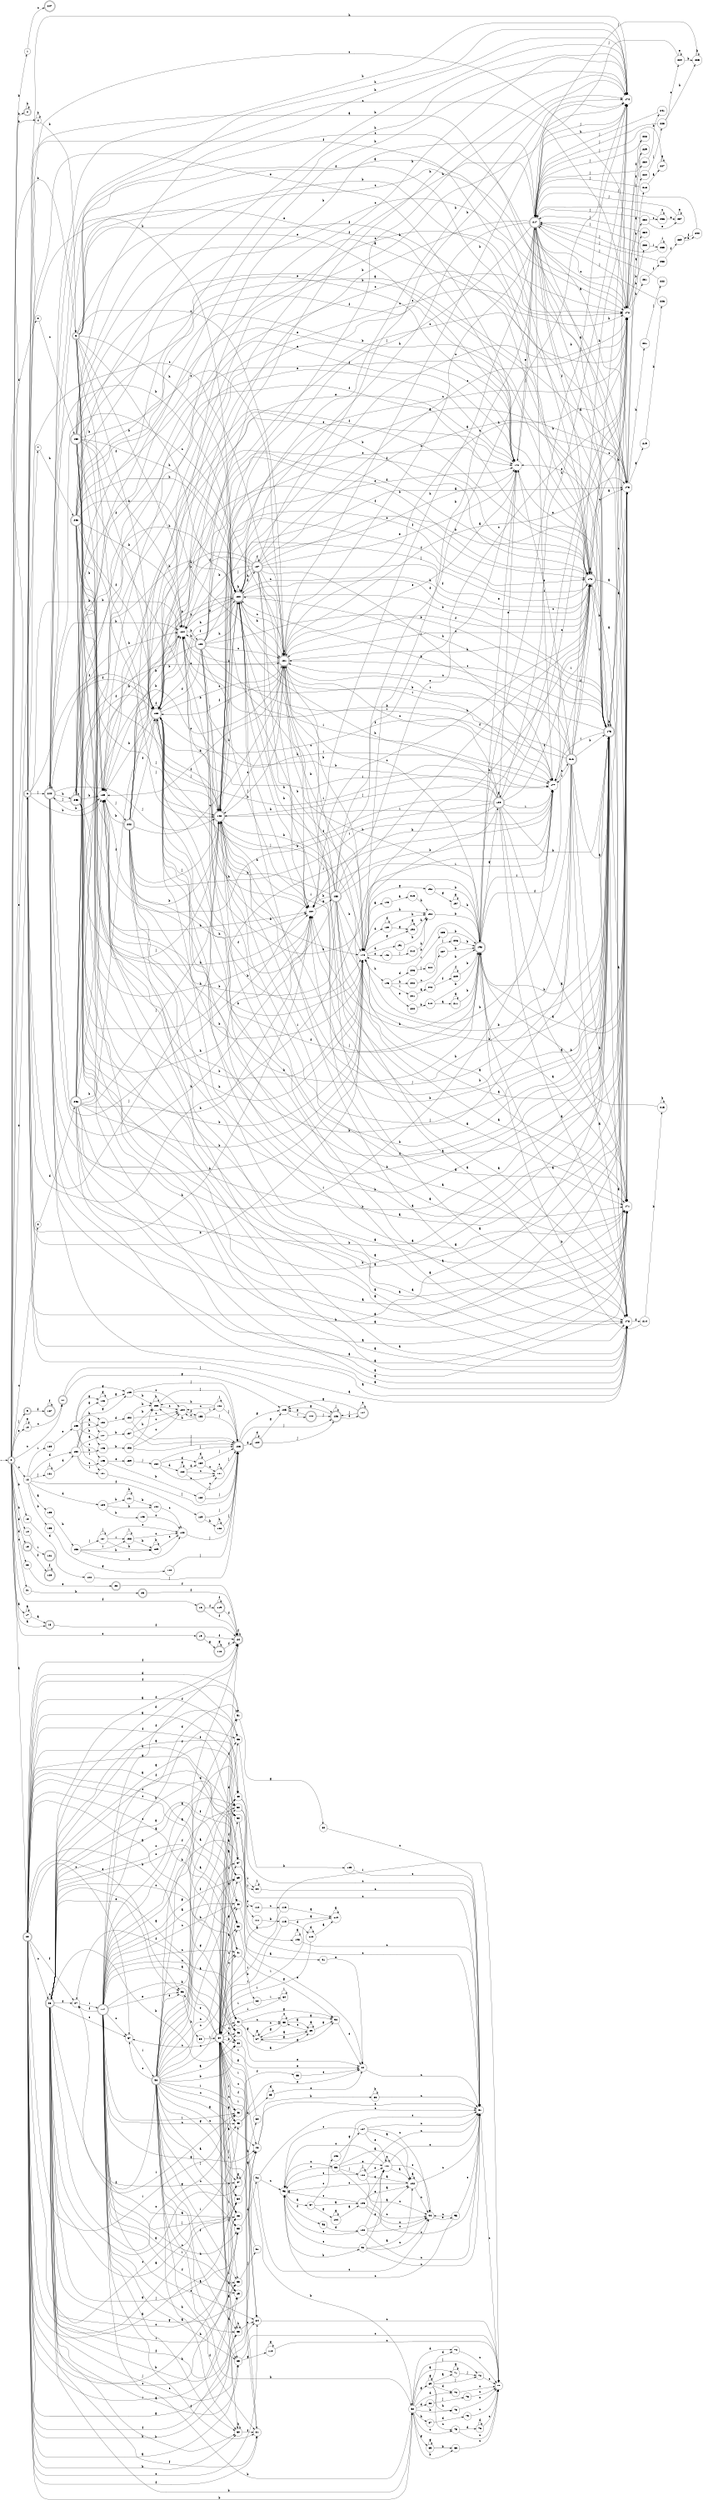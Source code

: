 digraph finite_state_machine {
rankdir=LR;
size="20,20";
node [shape = point]; "dummy0"
node [shape = doublecircle]; "0";"dummy0" -> "0";
node [shape = circle]; "1";
node [shape = doublecircle]; "2";node [shape = circle]; "3";
node [shape = circle]; "4";
node [shape = doublecircle]; "5";node [shape = doublecircle]; "6";node [shape = circle]; "7";
node [shape = circle]; "8";
node [shape = doublecircle]; "9";node [shape = circle]; "10";
node [shape = doublecircle]; "11";node [shape = circle]; "12";
node [shape = circle]; "13";
node [shape = circle]; "14";
node [shape = doublecircle]; "15";node [shape = doublecircle]; "16";node [shape = circle]; "17";
node [shape = doublecircle]; "18";node [shape = doublecircle]; "19";node [shape = doublecircle]; "20";node [shape = circle]; "21";
node [shape = circle]; "22";
node [shape = doublecircle]; "23";node [shape = doublecircle]; "24";node [shape = doublecircle]; "25";node [shape = doublecircle]; "26";node [shape = circle]; "27";
node [shape = circle]; "28";
node [shape = circle]; "29";
node [shape = circle]; "30";
node [shape = circle]; "31";
node [shape = circle]; "32";
node [shape = circle]; "33";
node [shape = circle]; "34";
node [shape = circle]; "35";
node [shape = circle]; "36";
node [shape = circle]; "37";
node [shape = circle]; "38";
node [shape = circle]; "39";
node [shape = circle]; "40";
node [shape = circle]; "41";
node [shape = circle]; "42";
node [shape = circle]; "43";
node [shape = circle]; "44";
node [shape = circle]; "45";
node [shape = circle]; "46";
node [shape = circle]; "47";
node [shape = circle]; "48";
node [shape = circle]; "49";
node [shape = circle]; "50";
node [shape = circle]; "51";
node [shape = circle]; "52";
node [shape = circle]; "53";
node [shape = circle]; "54";
node [shape = circle]; "55";
node [shape = circle]; "56";
node [shape = circle]; "57";
node [shape = doublecircle]; "58";node [shape = circle]; "59";
node [shape = doublecircle]; "60";node [shape = circle]; "61";
node [shape = circle]; "62";
node [shape = circle]; "63";
node [shape = circle]; "64";
node [shape = circle]; "65";
node [shape = circle]; "66";
node [shape = circle]; "67";
node [shape = circle]; "68";
node [shape = circle]; "69";
node [shape = circle]; "70";
node [shape = circle]; "71";
node [shape = circle]; "72";
node [shape = circle]; "73";
node [shape = circle]; "74";
node [shape = circle]; "75";
node [shape = circle]; "76";
node [shape = circle]; "77";
node [shape = circle]; "78";
node [shape = circle]; "79";
node [shape = circle]; "80";
node [shape = circle]; "81";
node [shape = circle]; "82";
node [shape = circle]; "83";
node [shape = circle]; "84";
node [shape = circle]; "85";
node [shape = circle]; "86";
node [shape = circle]; "87";
node [shape = circle]; "88";
node [shape = circle]; "89";
node [shape = circle]; "90";
node [shape = circle]; "91";
node [shape = circle]; "92";
node [shape = circle]; "93";
node [shape = circle]; "94";
node [shape = circle]; "95";
node [shape = circle]; "96";
node [shape = circle]; "97";
node [shape = circle]; "98";
node [shape = circle]; "99";
node [shape = circle]; "100";
node [shape = circle]; "101";
node [shape = circle]; "102";
node [shape = circle]; "103";
node [shape = circle]; "104";
node [shape = circle]; "105";
node [shape = circle]; "106";
node [shape = circle]; "107";
node [shape = circle]; "108";
node [shape = circle]; "109";
node [shape = circle]; "110";
node [shape = circle]; "111";
node [shape = circle]; "112";
node [shape = circle]; "113";
node [shape = circle]; "114";
node [shape = circle]; "115";
node [shape = circle]; "116";
node [shape = doublecircle]; "117";node [shape = doublecircle]; "118";node [shape = doublecircle]; "119";node [shape = doublecircle]; "120";node [shape = doublecircle]; "121";node [shape = circle]; "122";
node [shape = doublecircle]; "123";node [shape = doublecircle]; "124";node [shape = circle]; "125";
node [shape = doublecircle]; "126";node [shape = doublecircle]; "127";node [shape = doublecircle]; "128";node [shape = circle]; "129";
node [shape = circle]; "130";
node [shape = circle]; "131";
node [shape = circle]; "132";
node [shape = circle]; "133";
node [shape = circle]; "134";
node [shape = circle]; "135";
node [shape = circle]; "136";
node [shape = circle]; "137";
node [shape = circle]; "138";
node [shape = circle]; "139";
node [shape = circle]; "140";
node [shape = circle]; "141";
node [shape = circle]; "142";
node [shape = circle]; "143";
node [shape = circle]; "144";
node [shape = circle]; "145";
node [shape = circle]; "146";
node [shape = circle]; "147";
node [shape = circle]; "148";
node [shape = circle]; "149";
node [shape = circle]; "150";
node [shape = circle]; "151";
node [shape = circle]; "152";
node [shape = circle]; "153";
node [shape = circle]; "154";
node [shape = circle]; "155";
node [shape = circle]; "156";
node [shape = circle]; "157";
node [shape = circle]; "158";
node [shape = circle]; "159";
node [shape = circle]; "160";
node [shape = circle]; "161";
node [shape = circle]; "162";
node [shape = circle]; "163";
node [shape = circle]; "164";
node [shape = circle]; "165";
node [shape = circle]; "166";
node [shape = doublecircle]; "167";node [shape = doublecircle]; "168";node [shape = circle]; "169";
node [shape = circle]; "170";
node [shape = circle]; "171";
node [shape = circle]; "172";
node [shape = circle]; "173";
node [shape = circle]; "174";
node [shape = doublecircle]; "175";node [shape = doublecircle]; "176";node [shape = circle]; "177";
node [shape = circle]; "178";
node [shape = circle]; "179";
node [shape = circle]; "180";
node [shape = doublecircle]; "181";node [shape = doublecircle]; "182";node [shape = doublecircle]; "183";node [shape = circle]; "184";
node [shape = doublecircle]; "185";node [shape = doublecircle]; "186";node [shape = doublecircle]; "187";node [shape = doublecircle]; "188";node [shape = circle]; "189";
node [shape = circle]; "190";
node [shape = circle]; "191";
node [shape = circle]; "192";
node [shape = circle]; "193";
node [shape = circle]; "194";
node [shape = circle]; "195";
node [shape = circle]; "196";
node [shape = circle]; "197";
node [shape = doublecircle]; "198";node [shape = doublecircle]; "199";node [shape = circle]; "200";
node [shape = circle]; "201";
node [shape = circle]; "202";
node [shape = circle]; "203";
node [shape = circle]; "204";
node [shape = circle]; "205";
node [shape = circle]; "206";
node [shape = circle]; "207";
node [shape = circle]; "208";
node [shape = circle]; "209";
node [shape = circle]; "210";
node [shape = circle]; "211";
node [shape = circle]; "212";
node [shape = circle]; "213";
node [shape = circle]; "214";
node [shape = circle]; "215";
node [shape = doublecircle]; "216";node [shape = doublecircle]; "217";node [shape = circle]; "218";
node [shape = circle]; "219";
node [shape = circle]; "220";
node [shape = circle]; "221";
node [shape = circle]; "222";
node [shape = circle]; "223";
node [shape = circle]; "224";
node [shape = circle]; "225";
node [shape = circle]; "226";
node [shape = circle]; "227";
node [shape = circle]; "228";
node [shape = circle]; "229";
node [shape = circle]; "230";
node [shape = circle]; "231";
node [shape = circle]; "232";
node [shape = circle]; "233";
node [shape = circle]; "234";
node [shape = circle]; "235";
node [shape = circle]; "236";
node [shape = circle]; "237";
node [shape = circle]; "238";
node [shape = circle]; "239";
node [shape = circle]; "240";
node [shape = circle]; "241";
node [shape = doublecircle]; "242";node [shape = doublecircle]; "243";node [shape = doublecircle]; "244";node [shape = doublecircle]; "245";node [shape = doublecircle]; "246";node [shape = doublecircle]; "247";"0" -> "1" [label = "b"];
 "0" -> "2" [label = "b"];
 "0" -> "4" [label = "b"];
 "0" -> "5" [label = "b"];
 "0" -> "13" [label = "b"];
 "0" -> "11" [label = "c"];
 "0" -> "3" [label = "c"];
 "0" -> "12" [label = "c"];
 "0" -> "21" [label = "c"];
 "0" -> "10" [label = "e"];
 "0" -> "19" [label = "e"];
 "0" -> "6" [label = "e"];
 "0" -> "7" [label = "e"];
 "0" -> "8" [label = "d"];
 "0" -> "22" [label = "d"];
 "0" -> "15" [label = "d"];
 "0" -> "9" [label = "j"];
 "0" -> "14" [label = "h"];
 "0" -> "16" [label = "f"];
 "0" -> "17" [label = "a"];
 "0" -> "18" [label = "a"];
 "0" -> "20" [label = "a"];
 "22" -> "23" [label = "e"];
 "23" -> "24" [label = "f"];
 "24" -> "24" [label = "f"];
 "21" -> "25" [label = "h"];
 "25" -> "24" [label = "f"];
 "20" -> "34" [label = "c"];
 "20" -> "38" [label = "c"];
 "20" -> "41" [label = "c"];
 "20" -> "42" [label = "c"];
 "20" -> "45" [label = "c"];
 "20" -> "53" [label = "c"];
 "20" -> "57" [label = "c"];
 "20" -> "26" [label = "c"];
 "20" -> "32" [label = "f"];
 "20" -> "36" [label = "f"];
 "20" -> "24" [label = "f"];
 "20" -> "27" [label = "f"];
 "20" -> "29" [label = "f"];
 "20" -> "31" [label = "f"];
 "20" -> "28" [label = "j"];
 "20" -> "33" [label = "h"];
 "20" -> "37" [label = "h"];
 "20" -> "30" [label = "h"];
 "20" -> "49" [label = "a"];
 "20" -> "50" [label = "a"];
 "20" -> "35" [label = "a"];
 "20" -> "54" [label = "a"];
 "20" -> "40" [label = "a"];
 "20" -> "46" [label = "a"];
 "20" -> "48" [label = "g"];
 "20" -> "47" [label = "g"];
 "20" -> "39" [label = "g"];
 "20" -> "43" [label = "i"];
 "20" -> "55" [label = "i"];
 "20" -> "44" [label = "b"];
 "20" -> "52" [label = "b"];
 "20" -> "51" [label = "d"];
 "20" -> "56" [label = "e"];
 "57" -> "58" [label = "i"];
 "58" -> "34" [label = "c"];
 "58" -> "53" [label = "c"];
 "58" -> "38" [label = "c"];
 "58" -> "41" [label = "c"];
 "58" -> "42" [label = "c"];
 "58" -> "45" [label = "c"];
 "58" -> "57" [label = "c"];
 "58" -> "32" [label = "f"];
 "58" -> "36" [label = "f"];
 "58" -> "24" [label = "f"];
 "58" -> "27" [label = "f"];
 "58" -> "29" [label = "f"];
 "58" -> "31" [label = "f"];
 "58" -> "28" [label = "j"];
 "58" -> "33" [label = "h"];
 "58" -> "37" [label = "h"];
 "58" -> "30" [label = "h"];
 "58" -> "49" [label = "a"];
 "58" -> "50" [label = "a"];
 "58" -> "35" [label = "a"];
 "58" -> "54" [label = "a"];
 "58" -> "40" [label = "a"];
 "58" -> "46" [label = "a"];
 "58" -> "48" [label = "g"];
 "58" -> "47" [label = "g"];
 "58" -> "39" [label = "g"];
 "58" -> "43" [label = "i"];
 "58" -> "55" [label = "i"];
 "58" -> "44" [label = "b"];
 "58" -> "52" [label = "b"];
 "58" -> "51" [label = "d"];
 "58" -> "56" [label = "e"];
 "56" -> "59" [label = "h"];
 "59" -> "60" [label = "i"];
 "60" -> "28" [label = "j"];
 "60" -> "32" [label = "f"];
 "60" -> "36" [label = "f"];
 "60" -> "24" [label = "f"];
 "60" -> "27" [label = "f"];
 "60" -> "29" [label = "f"];
 "60" -> "31" [label = "f"];
 "60" -> "33" [label = "h"];
 "60" -> "37" [label = "h"];
 "60" -> "30" [label = "h"];
 "60" -> "34" [label = "c"];
 "60" -> "53" [label = "c"];
 "60" -> "38" [label = "c"];
 "60" -> "41" [label = "c"];
 "60" -> "42" [label = "c"];
 "60" -> "45" [label = "c"];
 "60" -> "57" [label = "c"];
 "60" -> "49" [label = "a"];
 "60" -> "50" [label = "a"];
 "60" -> "35" [label = "a"];
 "60" -> "54" [label = "a"];
 "60" -> "40" [label = "a"];
 "60" -> "46" [label = "a"];
 "60" -> "48" [label = "g"];
 "60" -> "47" [label = "g"];
 "60" -> "39" [label = "g"];
 "60" -> "43" [label = "i"];
 "60" -> "55" [label = "i"];
 "60" -> "44" [label = "b"];
 "60" -> "52" [label = "b"];
 "60" -> "51" [label = "d"];
 "60" -> "56" [label = "e"];
 "55" -> "61" [label = "j"];
 "61" -> "60" [label = "i"];
 "54" -> "62" [label = "d"];
 "62" -> "60" [label = "i"];
 "53" -> "63" [label = "b"];
 "63" -> "64" [label = "i"];
 "63" -> "60" [label = "i"];
 "64" -> "64" [label = "i"];
 "64" -> "60" [label = "i"];
 "52" -> "65" [label = "g"];
 "52" -> "69" [label = "g"];
 "52" -> "66" [label = "b"];
 "52" -> "73" [label = "h"];
 "52" -> "67" [label = "h"];
 "52" -> "74" [label = "d"];
 "52" -> "68" [label = "d"];
 "52" -> "70" [label = "d"];
 "52" -> "71" [label = "a"];
 "52" -> "72" [label = "j"];
 "52" -> "75" [label = "c"];
 "75" -> "76" [label = "d"];
 "75" -> "77" [label = "c"];
 "77" -> "60" [label = "i"];
 "76" -> "76" [label = "d"];
 "76" -> "77" [label = "c"];
 "74" -> "77" [label = "c"];
 "73" -> "77" [label = "c"];
 "72" -> "77" [label = "c"];
 "71" -> "71" [label = "a"];
 "71" -> "72" [label = "j"];
 "70" -> "77" [label = "c"];
 "69" -> "69" [label = "g"];
 "69" -> "74" [label = "d"];
 "69" -> "70" [label = "d"];
 "69" -> "71" [label = "a"];
 "69" -> "72" [label = "j"];
 "69" -> "73" [label = "h"];
 "69" -> "75" [label = "c"];
 "68" -> "78" [label = "j"];
 "78" -> "77" [label = "c"];
 "67" -> "79" [label = "d"];
 "79" -> "77" [label = "c"];
 "66" -> "77" [label = "c"];
 "65" -> "65" [label = "g"];
 "65" -> "66" [label = "b"];
 "51" -> "80" [label = "g"];
 "80" -> "81" [label = "c"];
 "81" -> "77" [label = "c"];
 "50" -> "82" [label = "i"];
 "50" -> "81" [label = "c"];
 "82" -> "82" [label = "i"];
 "82" -> "81" [label = "c"];
 "49" -> "82" [label = "i"];
 "49" -> "81" [label = "c"];
 "48" -> "83" [label = "b"];
 "48" -> "81" [label = "c"];
 "83" -> "83" [label = "b"];
 "83" -> "81" [label = "c"];
 "47" -> "48" [label = "g"];
 "47" -> "47" [label = "g"];
 "46" -> "84" [label = "e"];
 "84" -> "81" [label = "c"];
 "45" -> "85" [label = "d"];
 "45" -> "84" [label = "e"];
 "85" -> "85" [label = "d"];
 "85" -> "84" [label = "e"];
 "44" -> "84" [label = "e"];
 "43" -> "86" [label = "f"];
 "86" -> "84" [label = "e"];
 "42" -> "90" [label = "g"];
 "42" -> "87" [label = "g"];
 "42" -> "88" [label = "c"];
 "42" -> "89" [label = "a"];
 "90" -> "84" [label = "e"];
 "89" -> "89" [label = "a"];
 "89" -> "90" [label = "g"];
 "89" -> "87" [label = "g"];
 "89" -> "88" [label = "c"];
 "88" -> "88" [label = "c"];
 "88" -> "90" [label = "g"];
 "88" -> "87" [label = "g"];
 "88" -> "89" [label = "a"];
 "87" -> "90" [label = "g"];
 "87" -> "87" [label = "g"];
 "87" -> "88" [label = "c"];
 "87" -> "89" [label = "a"];
 "41" -> "90" [label = "g"];
 "40" -> "84" [label = "e"];
 "39" -> "91" [label = "a"];
 "91" -> "84" [label = "e"];
 "38" -> "92" [label = "d"];
 "92" -> "81" [label = "c"];
 "92" -> "93" [label = "c"];
 "92" -> "94" [label = "c"];
 "94" -> "95" [label = "e"];
 "95" -> "81" [label = "c"];
 "95" -> "93" [label = "c"];
 "95" -> "94" [label = "c"];
 "93" -> "96" [label = "b"];
 "93" -> "97" [label = "a"];
 "93" -> "98" [label = "f"];
 "93" -> "99" [label = "c"];
 "99" -> "100" [label = "j"];
 "99" -> "81" [label = "c"];
 "99" -> "93" [label = "c"];
 "99" -> "94" [label = "c"];
 "99" -> "101" [label = "e"];
 "99" -> "102" [label = "a"];
 "102" -> "102" [label = "a"];
 "102" -> "81" [label = "c"];
 "102" -> "93" [label = "c"];
 "102" -> "94" [label = "c"];
 "101" -> "101" [label = "e"];
 "101" -> "81" [label = "c"];
 "101" -> "93" [label = "c"];
 "101" -> "94" [label = "c"];
 "101" -> "102" [label = "a"];
 "100" -> "100" [label = "j"];
 "100" -> "81" [label = "c"];
 "100" -> "93" [label = "c"];
 "100" -> "94" [label = "c"];
 "100" -> "101" [label = "e"];
 "100" -> "102" [label = "a"];
 "98" -> "103" [label = "d"];
 "103" -> "81" [label = "c"];
 "103" -> "93" [label = "c"];
 "103" -> "94" [label = "c"];
 "103" -> "101" [label = "e"];
 "103" -> "102" [label = "a"];
 "97" -> "104" [label = "g"];
 "97" -> "105" [label = "a"];
 "97" -> "106" [label = "c"];
 "106" -> "107" [label = "g"];
 "107" -> "81" [label = "c"];
 "107" -> "93" [label = "c"];
 "107" -> "94" [label = "c"];
 "107" -> "101" [label = "e"];
 "107" -> "102" [label = "a"];
 "105" -> "81" [label = "c"];
 "105" -> "93" [label = "c"];
 "105" -> "94" [label = "c"];
 "105" -> "101" [label = "e"];
 "105" -> "102" [label = "a"];
 "104" -> "104" [label = "g"];
 "104" -> "105" [label = "a"];
 "96" -> "81" [label = "c"];
 "96" -> "93" [label = "c"];
 "96" -> "94" [label = "c"];
 "96" -> "101" [label = "e"];
 "96" -> "102" [label = "a"];
 "37" -> "108" [label = "a"];
 "37" -> "81" [label = "c"];
 "108" -> "108" [label = "a"];
 "108" -> "81" [label = "c"];
 "36" -> "109" [label = "b"];
 "109" -> "81" [label = "c"];
 "35" -> "110" [label = "g"];
 "35" -> "77" [label = "c"];
 "110" -> "110" [label = "g"];
 "110" -> "77" [label = "c"];
 "34" -> "77" [label = "c"];
 "33" -> "33" [label = "h"];
 "33" -> "34" [label = "c"];
 "32" -> "112" [label = "c"];
 "32" -> "111" [label = "c"];
 "112" -> "113" [label = "c"];
 "113" -> "114" [label = "a"];
 "113" -> "60" [label = "i"];
 "114" -> "114" [label = "a"];
 "114" -> "60" [label = "i"];
 "111" -> "115" [label = "b"];
 "115" -> "116" [label = "d"];
 "115" -> "114" [label = "a"];
 "115" -> "60" [label = "i"];
 "116" -> "116" [label = "d"];
 "116" -> "114" [label = "a"];
 "116" -> "60" [label = "i"];
 "31" -> "60" [label = "i"];
 "30" -> "30" [label = "h"];
 "30" -> "31" [label = "f"];
 "29" -> "60" [label = "i"];
 "28" -> "60" [label = "i"];
 "27" -> "117" [label = "i"];
 "117" -> "32" [label = "f"];
 "117" -> "36" [label = "f"];
 "117" -> "24" [label = "f"];
 "117" -> "27" [label = "f"];
 "117" -> "29" [label = "f"];
 "117" -> "31" [label = "f"];
 "117" -> "28" [label = "j"];
 "117" -> "33" [label = "h"];
 "117" -> "37" [label = "h"];
 "117" -> "30" [label = "h"];
 "117" -> "34" [label = "c"];
 "117" -> "53" [label = "c"];
 "117" -> "38" [label = "c"];
 "117" -> "41" [label = "c"];
 "117" -> "42" [label = "c"];
 "117" -> "45" [label = "c"];
 "117" -> "57" [label = "c"];
 "117" -> "49" [label = "a"];
 "117" -> "50" [label = "a"];
 "117" -> "35" [label = "a"];
 "117" -> "54" [label = "a"];
 "117" -> "40" [label = "a"];
 "117" -> "46" [label = "a"];
 "117" -> "48" [label = "g"];
 "117" -> "47" [label = "g"];
 "117" -> "39" [label = "g"];
 "117" -> "43" [label = "i"];
 "117" -> "55" [label = "i"];
 "117" -> "44" [label = "b"];
 "117" -> "52" [label = "b"];
 "117" -> "51" [label = "d"];
 "117" -> "56" [label = "e"];
 "26" -> "34" [label = "c"];
 "26" -> "38" [label = "c"];
 "26" -> "41" [label = "c"];
 "26" -> "42" [label = "c"];
 "26" -> "45" [label = "c"];
 "26" -> "53" [label = "c"];
 "26" -> "57" [label = "c"];
 "26" -> "26" [label = "c"];
 "26" -> "32" [label = "f"];
 "26" -> "36" [label = "f"];
 "26" -> "24" [label = "f"];
 "26" -> "27" [label = "f"];
 "26" -> "29" [label = "f"];
 "26" -> "31" [label = "f"];
 "26" -> "28" [label = "j"];
 "26" -> "33" [label = "h"];
 "26" -> "37" [label = "h"];
 "26" -> "30" [label = "h"];
 "26" -> "49" [label = "a"];
 "26" -> "50" [label = "a"];
 "26" -> "35" [label = "a"];
 "26" -> "54" [label = "a"];
 "26" -> "40" [label = "a"];
 "26" -> "46" [label = "a"];
 "26" -> "48" [label = "g"];
 "26" -> "47" [label = "g"];
 "26" -> "39" [label = "g"];
 "26" -> "43" [label = "i"];
 "26" -> "55" [label = "i"];
 "26" -> "44" [label = "b"];
 "26" -> "52" [label = "b"];
 "26" -> "51" [label = "d"];
 "26" -> "56" [label = "e"];
 "19" -> "118" [label = "g"];
 "19" -> "24" [label = "f"];
 "118" -> "118" [label = "g"];
 "118" -> "24" [label = "f"];
 "18" -> "24" [label = "f"];
 "17" -> "17" [label = "a"];
 "17" -> "18" [label = "a"];
 "16" -> "24" [label = "f"];
 "16" -> "119" [label = "f"];
 "119" -> "24" [label = "f"];
 "119" -> "119" [label = "f"];
 "15" -> "120" [label = "f"];
 "120" -> "120" [label = "f"];
 "14" -> "121" [label = "i"];
 "13" -> "122" [label = "d"];
 "122" -> "123" [label = "j"];
 "123" -> "124" [label = "d"];
 "123" -> "125" [label = "g"];
 "123" -> "126" [label = "j"];
 "126" -> "126" [label = "j"];
 "126" -> "127" [label = "e"];
 "126" -> "125" [label = "g"];
 "127" -> "127" [label = "e"];
 "127" -> "126" [label = "j"];
 "127" -> "125" [label = "g"];
 "125" -> "128" [label = "i"];
 "128" -> "125" [label = "g"];
 "128" -> "126" [label = "j"];
 "124" -> "124" [label = "d"];
 "124" -> "125" [label = "g"];
 "124" -> "126" [label = "j"];
 "12" -> "129" [label = "f"];
 "12" -> "130" [label = "i"];
 "12" -> "131" [label = "j"];
 "12" -> "132" [label = "d"];
 "12" -> "134" [label = "d"];
 "12" -> "133" [label = "b"];
 "12" -> "135" [label = "a"];
 "135" -> "136" [label = "h"];
 "136" -> "137" [label = "j"];
 "136" -> "138" [label = "i"];
 "136" -> "139" [label = "h"];
 "136" -> "140" [label = "c"];
 "140" -> "123" [label = "j"];
 "139" -> "139" [label = "h"];
 "139" -> "140" [label = "c"];
 "138" -> "138" [label = "i"];
 "138" -> "139" [label = "h"];
 "138" -> "140" [label = "c"];
 "137" -> "137" [label = "j"];
 "137" -> "138" [label = "i"];
 "137" -> "139" [label = "h"];
 "137" -> "140" [label = "c"];
 "134" -> "141" [label = "b"];
 "134" -> "142" [label = "b"];
 "134" -> "143" [label = "b"];
 "143" -> "140" [label = "c"];
 "142" -> "140" [label = "c"];
 "141" -> "141" [label = "b"];
 "141" -> "142" [label = "b"];
 "133" -> "144" [label = "g"];
 "144" -> "123" [label = "j"];
 "132" -> "145" [label = "c"];
 "132" -> "146" [label = "b"];
 "132" -> "147" [label = "a"];
 "132" -> "148" [label = "g"];
 "132" -> "149" [label = "g"];
 "132" -> "150" [label = "h"];
 "132" -> "151" [label = "i"];
 "151" -> "123" [label = "j"];
 "150" -> "152" [label = "d"];
 "152" -> "153" [label = "h"];
 "152" -> "154" [label = "c"];
 "152" -> "123" [label = "j"];
 "154" -> "155" [label = "f"];
 "155" -> "154" [label = "c"];
 "155" -> "156" [label = "i"];
 "155" -> "153" [label = "h"];
 "155" -> "123" [label = "j"];
 "156" -> "156" [label = "i"];
 "156" -> "154" [label = "c"];
 "156" -> "153" [label = "h"];
 "156" -> "123" [label = "j"];
 "153" -> "153" [label = "h"];
 "153" -> "154" [label = "c"];
 "153" -> "123" [label = "j"];
 "149" -> "153" [label = "h"];
 "149" -> "154" [label = "c"];
 "149" -> "123" [label = "j"];
 "148" -> "148" [label = "g"];
 "148" -> "149" [label = "g"];
 "147" -> "157" [label = "b"];
 "157" -> "153" [label = "h"];
 "157" -> "154" [label = "c"];
 "157" -> "123" [label = "j"];
 "146" -> "158" [label = "b"];
 "158" -> "153" [label = "h"];
 "158" -> "154" [label = "c"];
 "158" -> "123" [label = "j"];
 "145" -> "159" [label = "e"];
 "145" -> "160" [label = "b"];
 "160" -> "161" [label = "c"];
 "160" -> "123" [label = "j"];
 "161" -> "161" [label = "c"];
 "161" -> "123" [label = "j"];
 "159" -> "162" [label = "j"];
 "162" -> "163" [label = "d"];
 "162" -> "164" [label = "d"];
 "162" -> "161" [label = "c"];
 "162" -> "123" [label = "j"];
 "164" -> "164" [label = "d"];
 "164" -> "161" [label = "c"];
 "164" -> "123" [label = "j"];
 "163" -> "163" [label = "d"];
 "163" -> "164" [label = "d"];
 "163" -> "161" [label = "c"];
 "163" -> "123" [label = "j"];
 "131" -> "131" [label = "j"];
 "131" -> "132" [label = "d"];
 "130" -> "165" [label = "e"];
 "165" -> "145" [label = "c"];
 "165" -> "146" [label = "b"];
 "165" -> "147" [label = "a"];
 "165" -> "148" [label = "g"];
 "165" -> "149" [label = "g"];
 "165" -> "150" [label = "h"];
 "165" -> "151" [label = "i"];
 "129" -> "166" [label = "h"];
 "129" -> "123" [label = "j"];
 "166" -> "166" [label = "h"];
 "166" -> "123" [label = "j"];
 "11" -> "125" [label = "g"];
 "11" -> "126" [label = "j"];
 "10" -> "10" [label = "e"];
 "10" -> "11" [label = "c"];
 "9" -> "167" [label = "f"];
 "167" -> "167" [label = "f"];
 "8" -> "168" [label = "c"];
 "168" -> "184" [label = "b"];
 "168" -> "169" [label = "b"];
 "168" -> "179" [label = "b"];
 "168" -> "175" [label = "b"];
 "168" -> "170" [label = "e"];
 "168" -> "178" [label = "a"];
 "168" -> "171" [label = "a"];
 "168" -> "173" [label = "a"];
 "168" -> "172" [label = "c"];
 "168" -> "181" [label = "c"];
 "168" -> "180" [label = "h"];
 "168" -> "182" [label = "h"];
 "168" -> "174" [label = "h"];
 "168" -> "176" [label = "f"];
 "168" -> "185" [label = "f"];
 "168" -> "177" [label = "i"];
 "168" -> "183" [label = "j"];
 "185" -> "176" [label = "f"];
 "185" -> "185" [label = "f"];
 "185" -> "184" [label = "b"];
 "185" -> "169" [label = "b"];
 "185" -> "179" [label = "b"];
 "185" -> "175" [label = "b"];
 "185" -> "177" [label = "i"];
 "185" -> "178" [label = "a"];
 "185" -> "171" [label = "a"];
 "185" -> "173" [label = "a"];
 "185" -> "180" [label = "h"];
 "185" -> "174" [label = "h"];
 "185" -> "182" [label = "h"];
 "185" -> "172" [label = "c"];
 "185" -> "181" [label = "c"];
 "185" -> "183" [label = "j"];
 "185" -> "170" [label = "e"];
 "184" -> "186" [label = "h"];
 "186" -> "184" [label = "b"];
 "186" -> "169" [label = "b"];
 "186" -> "179" [label = "b"];
 "186" -> "175" [label = "b"];
 "186" -> "176" [label = "f"];
 "186" -> "185" [label = "f"];
 "186" -> "177" [label = "i"];
 "186" -> "178" [label = "a"];
 "186" -> "171" [label = "a"];
 "186" -> "173" [label = "a"];
 "186" -> "180" [label = "h"];
 "186" -> "174" [label = "h"];
 "186" -> "182" [label = "h"];
 "186" -> "172" [label = "c"];
 "186" -> "181" [label = "c"];
 "186" -> "183" [label = "j"];
 "186" -> "170" [label = "e"];
 "183" -> "183" [label = "j"];
 "183" -> "184" [label = "b"];
 "183" -> "169" [label = "b"];
 "183" -> "179" [label = "b"];
 "183" -> "175" [label = "b"];
 "183" -> "176" [label = "f"];
 "183" -> "185" [label = "f"];
 "183" -> "177" [label = "i"];
 "183" -> "178" [label = "a"];
 "183" -> "171" [label = "a"];
 "183" -> "173" [label = "a"];
 "183" -> "180" [label = "h"];
 "183" -> "174" [label = "h"];
 "183" -> "182" [label = "h"];
 "183" -> "172" [label = "c"];
 "183" -> "181" [label = "c"];
 "183" -> "170" [label = "e"];
 "182" -> "180" [label = "h"];
 "182" -> "174" [label = "h"];
 "182" -> "182" [label = "h"];
 "182" -> "176" [label = "f"];
 "182" -> "185" [label = "f"];
 "182" -> "187" [label = "f"];
 "182" -> "184" [label = "b"];
 "182" -> "169" [label = "b"];
 "182" -> "179" [label = "b"];
 "182" -> "175" [label = "b"];
 "182" -> "177" [label = "i"];
 "182" -> "178" [label = "a"];
 "182" -> "171" [label = "a"];
 "182" -> "173" [label = "a"];
 "182" -> "172" [label = "c"];
 "182" -> "181" [label = "c"];
 "182" -> "183" [label = "j"];
 "182" -> "170" [label = "e"];
 "187" -> "176" [label = "f"];
 "187" -> "185" [label = "f"];
 "187" -> "187" [label = "f"];
 "187" -> "180" [label = "h"];
 "187" -> "174" [label = "h"];
 "187" -> "182" [label = "h"];
 "187" -> "184" [label = "b"];
 "187" -> "169" [label = "b"];
 "187" -> "179" [label = "b"];
 "187" -> "175" [label = "b"];
 "187" -> "177" [label = "i"];
 "187" -> "178" [label = "a"];
 "187" -> "171" [label = "a"];
 "187" -> "173" [label = "a"];
 "187" -> "172" [label = "c"];
 "187" -> "181" [label = "c"];
 "187" -> "183" [label = "j"];
 "187" -> "170" [label = "e"];
 "181" -> "172" [label = "c"];
 "181" -> "181" [label = "c"];
 "181" -> "184" [label = "b"];
 "181" -> "169" [label = "b"];
 "181" -> "179" [label = "b"];
 "181" -> "175" [label = "b"];
 "181" -> "176" [label = "f"];
 "181" -> "185" [label = "f"];
 "181" -> "177" [label = "i"];
 "181" -> "178" [label = "a"];
 "181" -> "171" [label = "a"];
 "181" -> "173" [label = "a"];
 "181" -> "180" [label = "h"];
 "181" -> "174" [label = "h"];
 "181" -> "182" [label = "h"];
 "181" -> "183" [label = "j"];
 "181" -> "170" [label = "e"];
 "180" -> "188" [label = "g"];
 "188" -> "180" [label = "h"];
 "188" -> "174" [label = "h"];
 "188" -> "182" [label = "h"];
 "188" -> "184" [label = "b"];
 "188" -> "169" [label = "b"];
 "188" -> "179" [label = "b"];
 "188" -> "175" [label = "b"];
 "188" -> "176" [label = "f"];
 "188" -> "185" [label = "f"];
 "188" -> "177" [label = "i"];
 "188" -> "178" [label = "a"];
 "188" -> "171" [label = "a"];
 "188" -> "173" [label = "a"];
 "188" -> "172" [label = "c"];
 "188" -> "181" [label = "c"];
 "188" -> "183" [label = "j"];
 "188" -> "170" [label = "e"];
 "179" -> "189" [label = "d"];
 "179" -> "191" [label = "d"];
 "179" -> "196" [label = "g"];
 "179" -> "190" [label = "g"];
 "179" -> "192" [label = "a"];
 "179" -> "193" [label = "e"];
 "179" -> "194" [label = "h"];
 "179" -> "195" [label = "h"];
 "196" -> "197" [label = "g"];
 "196" -> "198" [label = "b"];
 "198" -> "178" [label = "a"];
 "198" -> "171" [label = "a"];
 "198" -> "173" [label = "a"];
 "198" -> "184" [label = "b"];
 "198" -> "169" [label = "b"];
 "198" -> "179" [label = "b"];
 "198" -> "175" [label = "b"];
 "198" -> "199" [label = "g"];
 "198" -> "176" [label = "f"];
 "198" -> "185" [label = "f"];
 "198" -> "177" [label = "i"];
 "198" -> "180" [label = "h"];
 "198" -> "174" [label = "h"];
 "198" -> "182" [label = "h"];
 "198" -> "172" [label = "c"];
 "198" -> "181" [label = "c"];
 "198" -> "183" [label = "j"];
 "198" -> "170" [label = "e"];
 "199" -> "199" [label = "g"];
 "199" -> "178" [label = "a"];
 "199" -> "171" [label = "a"];
 "199" -> "173" [label = "a"];
 "199" -> "184" [label = "b"];
 "199" -> "169" [label = "b"];
 "199" -> "179" [label = "b"];
 "199" -> "175" [label = "b"];
 "199" -> "176" [label = "f"];
 "199" -> "185" [label = "f"];
 "199" -> "177" [label = "i"];
 "199" -> "180" [label = "h"];
 "199" -> "174" [label = "h"];
 "199" -> "182" [label = "h"];
 "199" -> "172" [label = "c"];
 "199" -> "181" [label = "c"];
 "199" -> "183" [label = "j"];
 "199" -> "170" [label = "e"];
 "197" -> "197" [label = "g"];
 "197" -> "198" [label = "b"];
 "195" -> "200" [label = "e"];
 "195" -> "201" [label = "i"];
 "195" -> "202" [label = "h"];
 "195" -> "203" [label = "d"];
 "203" -> "204" [label = "j"];
 "203" -> "205" [label = "i"];
 "205" -> "198" [label = "b"];
 "204" -> "206" [label = "j"];
 "206" -> "198" [label = "b"];
 "202" -> "207" [label = "c"];
 "207" -> "198" [label = "b"];
 "201" -> "208" [label = "a"];
 "208" -> "209" [label = "f"];
 "208" -> "198" [label = "b"];
 "209" -> "209" [label = "f"];
 "209" -> "198" [label = "b"];
 "200" -> "210" [label = "b"];
 "210" -> "211" [label = "a"];
 "210" -> "198" [label = "b"];
 "211" -> "211" [label = "a"];
 "211" -> "198" [label = "b"];
 "194" -> "198" [label = "b"];
 "193" -> "212" [label = "j"];
 "212" -> "194" [label = "h"];
 "192" -> "213" [label = "a"];
 "213" -> "194" [label = "h"];
 "191" -> "194" [label = "h"];
 "190" -> "190" [label = "g"];
 "190" -> "194" [label = "h"];
 "189" -> "189" [label = "d"];
 "189" -> "190" [label = "g"];
 "189" -> "194" [label = "h"];
 "178" -> "214" [label = "f"];
 "214" -> "198" [label = "b"];
 "214" -> "215" [label = "b"];
 "215" -> "198" [label = "b"];
 "215" -> "215" [label = "b"];
 "177" -> "216" [label = "c"];
 "216" -> "177" [label = "i"];
 "216" -> "184" [label = "b"];
 "216" -> "169" [label = "b"];
 "216" -> "179" [label = "b"];
 "216" -> "175" [label = "b"];
 "216" -> "176" [label = "f"];
 "216" -> "185" [label = "f"];
 "216" -> "178" [label = "a"];
 "216" -> "171" [label = "a"];
 "216" -> "173" [label = "a"];
 "216" -> "180" [label = "h"];
 "216" -> "174" [label = "h"];
 "216" -> "182" [label = "h"];
 "216" -> "172" [label = "c"];
 "216" -> "181" [label = "c"];
 "216" -> "183" [label = "j"];
 "216" -> "170" [label = "e"];
 "176" -> "176" [label = "f"];
 "176" -> "185" [label = "f"];
 "176" -> "184" [label = "b"];
 "176" -> "169" [label = "b"];
 "176" -> "179" [label = "b"];
 "176" -> "175" [label = "b"];
 "176" -> "177" [label = "i"];
 "176" -> "178" [label = "a"];
 "176" -> "171" [label = "a"];
 "176" -> "173" [label = "a"];
 "176" -> "180" [label = "h"];
 "176" -> "174" [label = "h"];
 "176" -> "182" [label = "h"];
 "176" -> "172" [label = "c"];
 "176" -> "181" [label = "c"];
 "176" -> "183" [label = "j"];
 "176" -> "170" [label = "e"];
 "175" -> "184" [label = "b"];
 "175" -> "169" [label = "b"];
 "175" -> "179" [label = "b"];
 "175" -> "175" [label = "b"];
 "175" -> "176" [label = "f"];
 "175" -> "185" [label = "f"];
 "175" -> "177" [label = "i"];
 "175" -> "178" [label = "a"];
 "175" -> "171" [label = "a"];
 "175" -> "173" [label = "a"];
 "175" -> "180" [label = "h"];
 "175" -> "174" [label = "h"];
 "175" -> "182" [label = "h"];
 "175" -> "172" [label = "c"];
 "175" -> "181" [label = "c"];
 "175" -> "183" [label = "j"];
 "175" -> "170" [label = "e"];
 "174" -> "217" [label = "j"];
 "217" -> "170" [label = "e"];
 "217" -> "178" [label = "a"];
 "217" -> "171" [label = "a"];
 "217" -> "173" [label = "a"];
 "217" -> "172" [label = "c"];
 "217" -> "181" [label = "c"];
 "217" -> "180" [label = "h"];
 "217" -> "182" [label = "h"];
 "217" -> "174" [label = "h"];
 "217" -> "184" [label = "b"];
 "217" -> "169" [label = "b"];
 "217" -> "179" [label = "b"];
 "217" -> "175" [label = "b"];
 "217" -> "176" [label = "f"];
 "217" -> "185" [label = "f"];
 "217" -> "177" [label = "i"];
 "217" -> "183" [label = "j"];
 "173" -> "218" [label = "b"];
 "173" -> "219" [label = "g"];
 "173" -> "220" [label = "d"];
 "173" -> "221" [label = "h"];
 "221" -> "222" [label = "j"];
 "222" -> "217" [label = "j"];
 "220" -> "223" [label = "j"];
 "223" -> "224" [label = "e"];
 "223" -> "225" [label = "b"];
 "223" -> "217" [label = "j"];
 "225" -> "225" [label = "b"];
 "225" -> "217" [label = "j"];
 "224" -> "224" [label = "e"];
 "224" -> "225" [label = "b"];
 "224" -> "217" [label = "j"];
 "219" -> "226" [label = "b"];
 "226" -> "217" [label = "j"];
 "218" -> "227" [label = "a"];
 "218" -> "217" [label = "j"];
 "227" -> "227" [label = "a"];
 "227" -> "217" [label = "j"];
 "172" -> "228" [label = "f"];
 "172" -> "229" [label = "f"];
 "172" -> "230" [label = "j"];
 "172" -> "231" [label = "h"];
 "172" -> "232" [label = "b"];
 "172" -> "233" [label = "b"];
 "172" -> "234" [label = "a"];
 "234" -> "217" [label = "j"];
 "233" -> "235" [label = "i"];
 "233" -> "217" [label = "j"];
 "235" -> "235" [label = "i"];
 "235" -> "217" [label = "j"];
 "232" -> "236" [label = "c"];
 "232" -> "237" [label = "e"];
 "232" -> "217" [label = "j"];
 "237" -> "237" [label = "e"];
 "237" -> "217" [label = "j"];
 "236" -> "236" [label = "c"];
 "236" -> "237" [label = "e"];
 "236" -> "217" [label = "j"];
 "231" -> "238" [label = "f"];
 "238" -> "239" [label = "f"];
 "238" -> "217" [label = "j"];
 "239" -> "240" [label = "b"];
 "240" -> "239" [label = "f"];
 "240" -> "217" [label = "j"];
 "230" -> "241" [label = "b"];
 "241" -> "217" [label = "j"];
 "229" -> "217" [label = "j"];
 "228" -> "217" [label = "j"];
 "171" -> "217" [label = "j"];
 "170" -> "217" [label = "j"];
 "169" -> "242" [label = "j"];
 "242" -> "184" [label = "b"];
 "242" -> "169" [label = "b"];
 "242" -> "179" [label = "b"];
 "242" -> "175" [label = "b"];
 "242" -> "170" [label = "e"];
 "242" -> "178" [label = "a"];
 "242" -> "171" [label = "a"];
 "242" -> "173" [label = "a"];
 "242" -> "172" [label = "c"];
 "242" -> "181" [label = "c"];
 "242" -> "180" [label = "h"];
 "242" -> "182" [label = "h"];
 "242" -> "174" [label = "h"];
 "242" -> "176" [label = "f"];
 "242" -> "185" [label = "f"];
 "242" -> "177" [label = "i"];
 "242" -> "183" [label = "j"];
 "7" -> "243" [label = "h"];
 "243" -> "184" [label = "b"];
 "243" -> "169" [label = "b"];
 "243" -> "179" [label = "b"];
 "243" -> "175" [label = "b"];
 "243" -> "170" [label = "e"];
 "243" -> "178" [label = "a"];
 "243" -> "171" [label = "a"];
 "243" -> "173" [label = "a"];
 "243" -> "172" [label = "c"];
 "243" -> "181" [label = "c"];
 "243" -> "180" [label = "h"];
 "243" -> "182" [label = "h"];
 "243" -> "174" [label = "h"];
 "243" -> "176" [label = "f"];
 "243" -> "185" [label = "f"];
 "243" -> "177" [label = "i"];
 "243" -> "183" [label = "j"];
 "6" -> "244" [label = "j"];
 "6" -> "183" [label = "j"];
 "6" -> "184" [label = "b"];
 "6" -> "169" [label = "b"];
 "6" -> "179" [label = "b"];
 "6" -> "175" [label = "b"];
 "6" -> "170" [label = "e"];
 "6" -> "178" [label = "a"];
 "6" -> "171" [label = "a"];
 "6" -> "173" [label = "a"];
 "6" -> "172" [label = "c"];
 "6" -> "181" [label = "c"];
 "6" -> "180" [label = "h"];
 "6" -> "182" [label = "h"];
 "6" -> "174" [label = "h"];
 "6" -> "176" [label = "f"];
 "6" -> "185" [label = "f"];
 "6" -> "177" [label = "i"];
 "244" -> "244" [label = "j"];
 "244" -> "183" [label = "j"];
 "244" -> "182" [label = "h"];
 "244" -> "180" [label = "h"];
 "244" -> "245" [label = "h"];
 "244" -> "174" [label = "h"];
 "244" -> "184" [label = "b"];
 "244" -> "169" [label = "b"];
 "244" -> "179" [label = "b"];
 "244" -> "175" [label = "b"];
 "244" -> "170" [label = "e"];
 "244" -> "178" [label = "a"];
 "244" -> "171" [label = "a"];
 "244" -> "173" [label = "a"];
 "244" -> "172" [label = "c"];
 "244" -> "181" [label = "c"];
 "244" -> "176" [label = "f"];
 "244" -> "185" [label = "f"];
 "244" -> "177" [label = "i"];
 "245" -> "182" [label = "h"];
 "245" -> "180" [label = "h"];
 "245" -> "245" [label = "h"];
 "245" -> "174" [label = "h"];
 "245" -> "244" [label = "j"];
 "245" -> "183" [label = "j"];
 "245" -> "184" [label = "b"];
 "245" -> "169" [label = "b"];
 "245" -> "179" [label = "b"];
 "245" -> "175" [label = "b"];
 "245" -> "170" [label = "e"];
 "245" -> "178" [label = "a"];
 "245" -> "171" [label = "a"];
 "245" -> "173" [label = "a"];
 "245" -> "172" [label = "c"];
 "245" -> "181" [label = "c"];
 "245" -> "176" [label = "f"];
 "245" -> "185" [label = "f"];
 "245" -> "177" [label = "i"];
 "5" -> "184" [label = "b"];
 "5" -> "169" [label = "b"];
 "5" -> "179" [label = "b"];
 "5" -> "175" [label = "b"];
 "5" -> "170" [label = "e"];
 "5" -> "178" [label = "a"];
 "5" -> "171" [label = "a"];
 "5" -> "173" [label = "a"];
 "5" -> "172" [label = "c"];
 "5" -> "181" [label = "c"];
 "5" -> "180" [label = "h"];
 "5" -> "182" [label = "h"];
 "5" -> "174" [label = "h"];
 "5" -> "176" [label = "f"];
 "5" -> "185" [label = "f"];
 "5" -> "177" [label = "i"];
 "5" -> "183" [label = "j"];
 "4" -> "4" [label = "b"];
 "4" -> "5" [label = "b"];
 "3" -> "246" [label = "d"];
 "246" -> "184" [label = "b"];
 "246" -> "169" [label = "b"];
 "246" -> "179" [label = "b"];
 "246" -> "175" [label = "b"];
 "246" -> "170" [label = "e"];
 "246" -> "178" [label = "a"];
 "246" -> "171" [label = "a"];
 "246" -> "173" [label = "a"];
 "246" -> "172" [label = "c"];
 "246" -> "181" [label = "c"];
 "246" -> "180" [label = "h"];
 "246" -> "182" [label = "h"];
 "246" -> "174" [label = "h"];
 "246" -> "176" [label = "f"];
 "246" -> "185" [label = "f"];
 "246" -> "177" [label = "i"];
 "246" -> "183" [label = "j"];
 "2" -> "2" [label = "b"];
 "1" -> "247" [label = "c"];
 }
